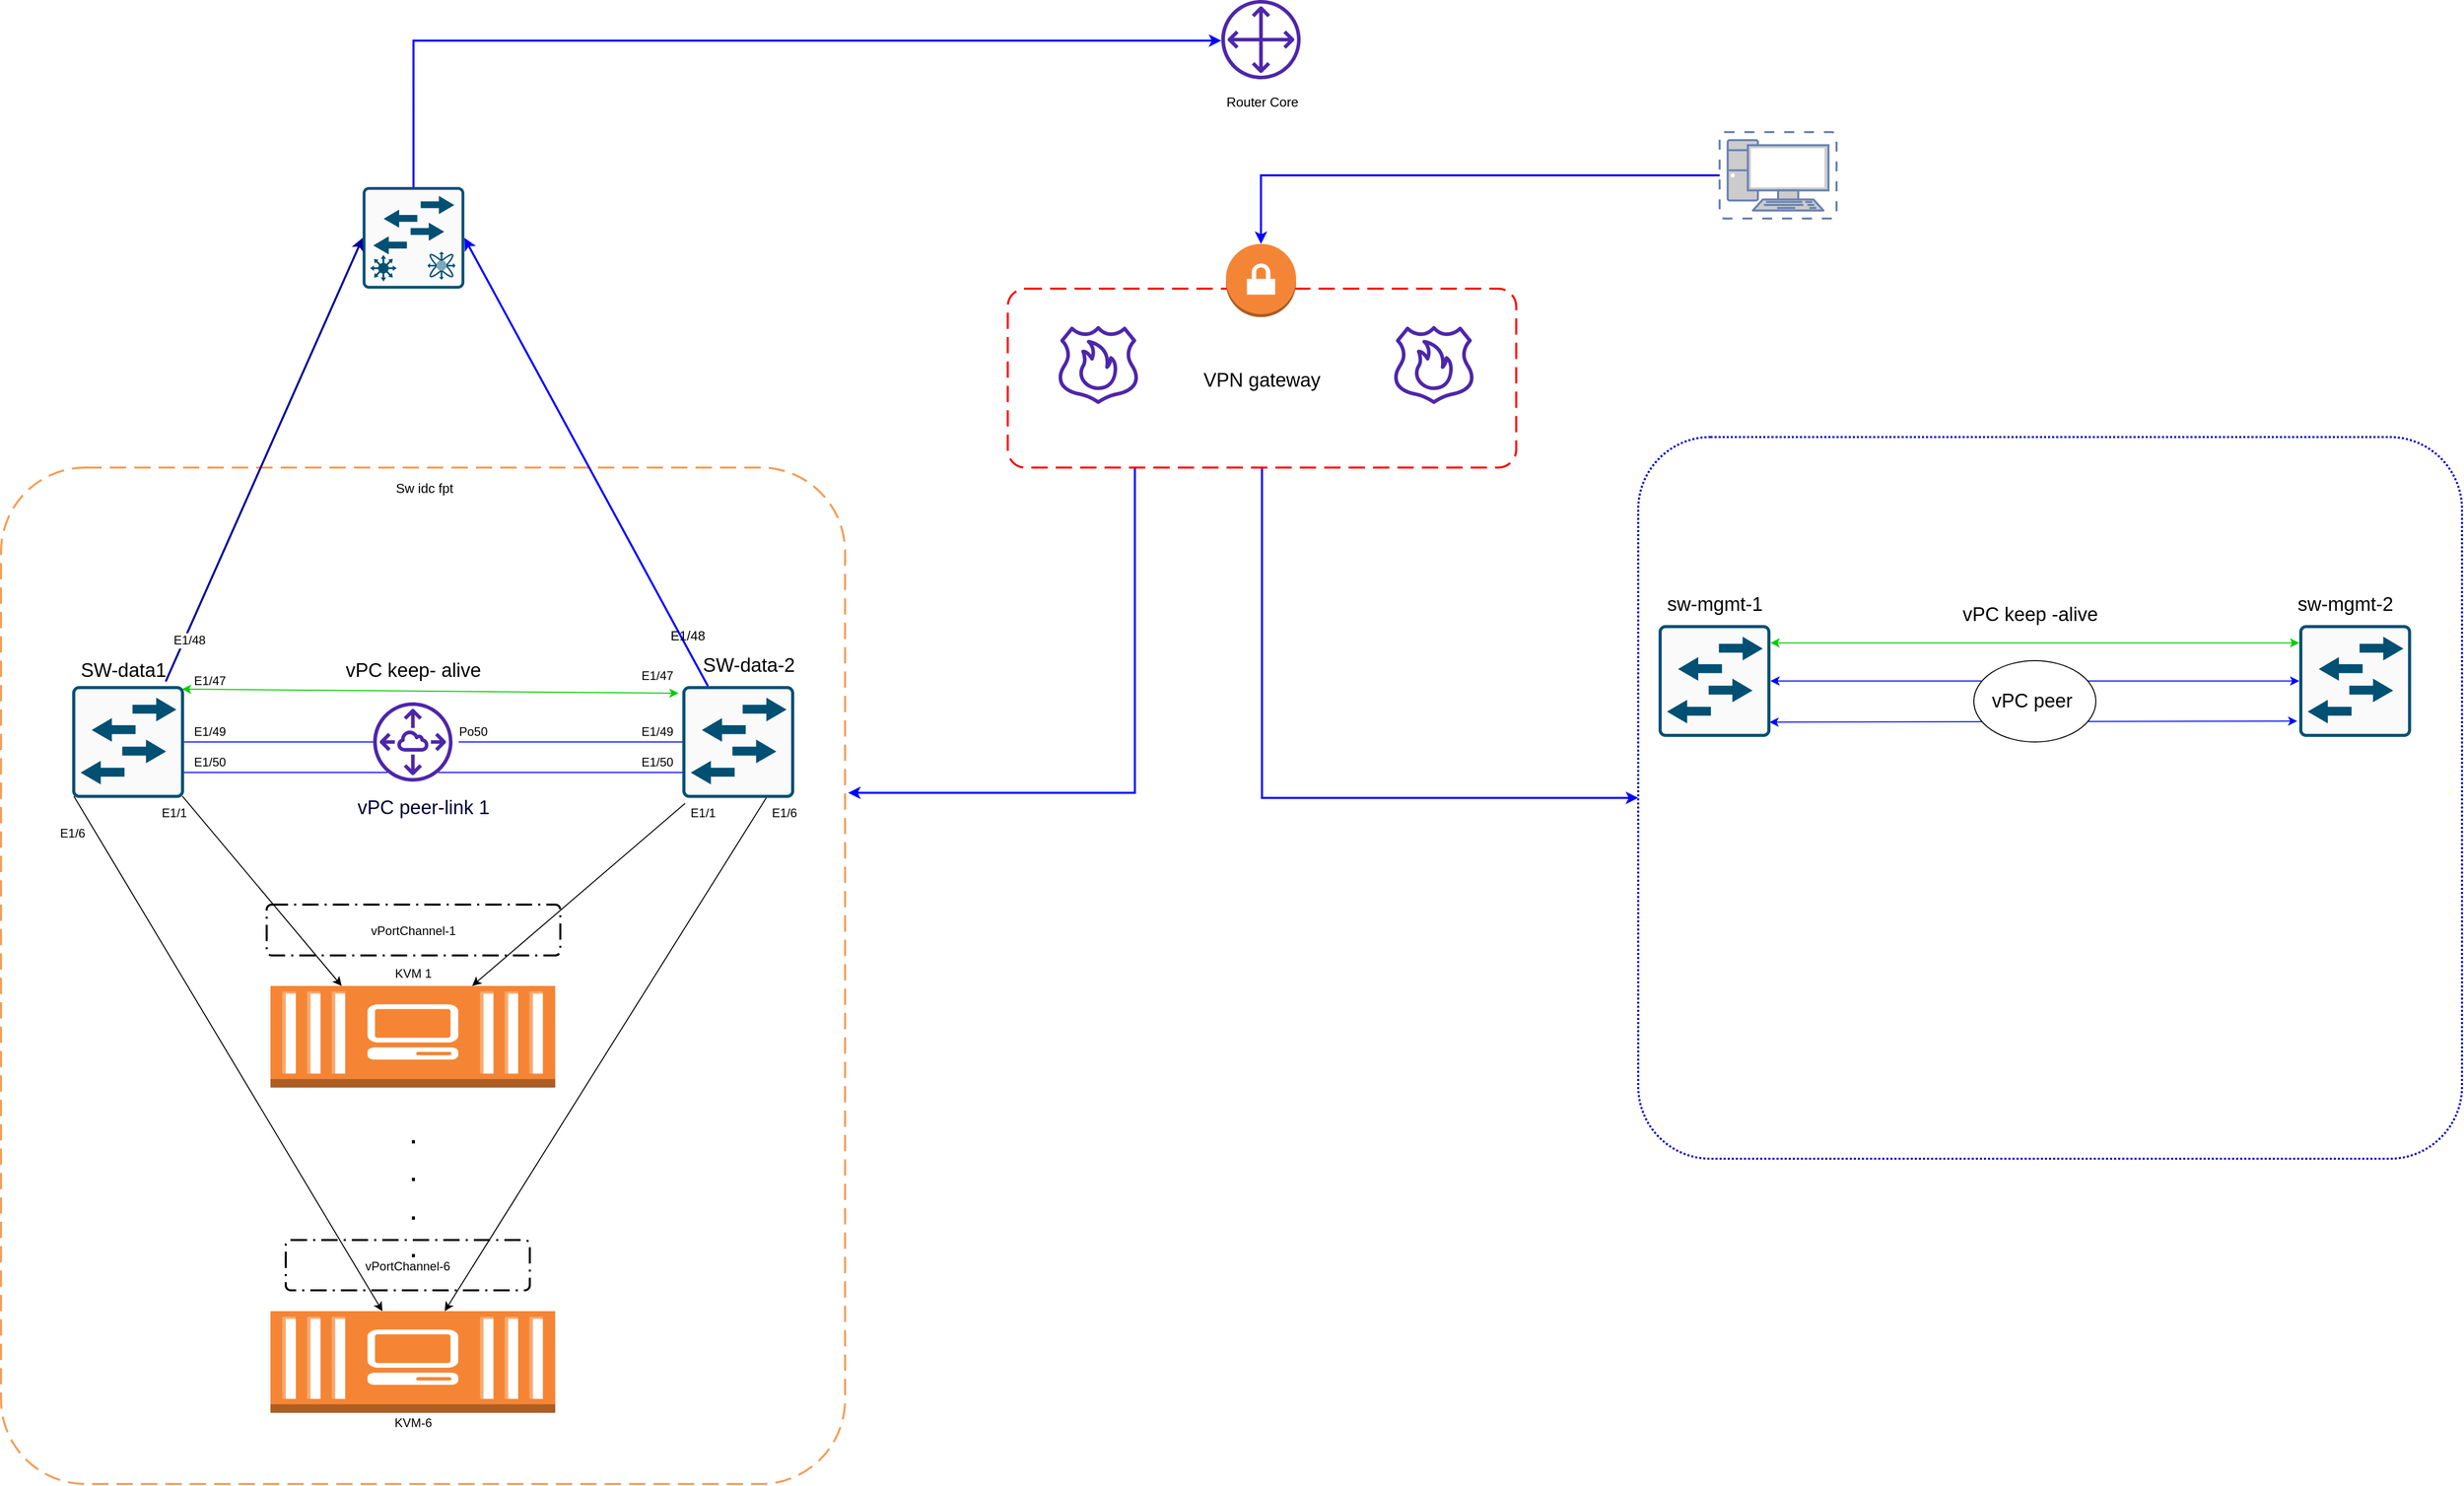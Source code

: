 <mxfile version="17.4.2" type="github">
  <diagram id="6a731a19-8d31-9384-78a2-239565b7b9f0" name="Page-1">
    <mxGraphModel dx="2121" dy="1853" grid="1" gridSize="10" guides="1" tooltips="1" connect="1" arrows="1" fold="1" page="1" pageScale="1" pageWidth="827" pageHeight="1169" background="none" math="0" shadow="0">
      <root>
        <mxCell id="0" />
        <mxCell id="1" parent="0" />
        <mxCell id="PpkC8VUCtbI2EbVheNOO-1" value="" style="rounded=1;arcSize=10;dashed=1;strokeColor=#F59D56;fillColor=none;gradientColor=none;dashPattern=8 4;strokeWidth=2;" vertex="1" parent="1">
          <mxGeometry x="-350" y="370" width="830" height="1000" as="geometry" />
        </mxCell>
        <mxCell id="PpkC8VUCtbI2EbVheNOO-47" style="edgeStyle=orthogonalEdgeStyle;rounded=0;orthogonalLoop=1;jettySize=auto;html=1;exitX=0.25;exitY=1;exitDx=0;exitDy=0;labelBackgroundColor=#000066;fontSize=13;fontColor=#000000;strokeColor=#0000FF;strokeWidth=2;" edge="1" parent="1" source="jgQcP7is1KuD3QYu7mgT-2416">
          <mxGeometry relative="1" as="geometry">
            <mxPoint x="483" y="690" as="targetPoint" />
            <Array as="points">
              <mxPoint x="765" y="690" />
              <mxPoint x="483" y="690" />
            </Array>
          </mxGeometry>
        </mxCell>
        <mxCell id="PpkC8VUCtbI2EbVheNOO-51" style="edgeStyle=orthogonalEdgeStyle;rounded=0;orthogonalLoop=1;jettySize=auto;html=1;exitX=0.5;exitY=1;exitDx=0;exitDy=0;labelBackgroundColor=#000066;fontSize=13;fontColor=#000000;strokeColor=#0000FF;strokeWidth=2;entryX=0;entryY=0.5;entryDx=0;entryDy=0;" edge="1" parent="1" source="jgQcP7is1KuD3QYu7mgT-2416" target="jgQcP7is1KuD3QYu7mgT-2439">
          <mxGeometry relative="1" as="geometry">
            <mxPoint x="890.25" y="680" as="targetPoint" />
          </mxGeometry>
        </mxCell>
        <mxCell id="jgQcP7is1KuD3QYu7mgT-2416" value="VPN gateway" style="rounded=1;arcSize=10;dashed=1;strokeColor=#ff0000;fillColor=none;gradientColor=none;dashPattern=8 4;strokeWidth=2;fontSize=19;" parent="1" vertex="1">
          <mxGeometry x="640" y="194" width="500" height="176" as="geometry" />
        </mxCell>
        <mxCell id="jgQcP7is1KuD3QYu7mgT-2417" value="" style="sketch=0;outlineConnect=0;fontColor=#232F3E;gradientColor=none;fillColor=#4D27AA;strokeColor=none;dashed=0;verticalLabelPosition=bottom;verticalAlign=top;align=center;html=1;fontSize=12;fontStyle=0;aspect=fixed;pointerEvents=1;shape=mxgraph.aws4.route_53_resolver_dns_firewall;" parent="1" vertex="1">
          <mxGeometry x="690" y="230" width="78" height="78" as="geometry" />
        </mxCell>
        <mxCell id="jgQcP7is1KuD3QYu7mgT-2418" value="" style="sketch=0;outlineConnect=0;fontColor=#232F3E;gradientColor=none;fillColor=#4D27AA;strokeColor=none;dashed=0;verticalLabelPosition=bottom;verticalAlign=top;align=center;html=1;fontSize=12;fontStyle=0;aspect=fixed;pointerEvents=1;shape=mxgraph.aws4.route_53_resolver_dns_firewall;" parent="1" vertex="1">
          <mxGeometry x="1020" y="230" width="78" height="78" as="geometry" />
        </mxCell>
        <mxCell id="jgQcP7is1KuD3QYu7mgT-2426" value="SW-data1" style="text;html=1;align=center;verticalAlign=middle;resizable=0;points=[];autosize=1;strokeColor=none;fillColor=none;fontSize=19;" parent="1" vertex="1">
          <mxGeometry x="-280" y="555" width="100" height="30" as="geometry" />
        </mxCell>
        <mxCell id="jgQcP7is1KuD3QYu7mgT-2427" value="SW-data-2" style="text;html=1;align=center;verticalAlign=middle;resizable=0;points=[];autosize=1;strokeColor=none;fillColor=none;fontSize=19;" parent="1" vertex="1">
          <mxGeometry x="330" y="550" width="110" height="30" as="geometry" />
        </mxCell>
        <mxCell id="jgQcP7is1KuD3QYu7mgT-2435" value="" style="endArrow=classic;startArrow=classic;html=1;rounded=0;fontSize=19;entryX=-0.034;entryY=0.173;entryDx=0;entryDy=0;entryPerimeter=0;fontColor=#33FF33;labelBackgroundColor=#00FF00;labelBorderColor=#00FF00;fillColor=#d5e8d4;strokeColor=#00CC00;" parent="1" edge="1">
          <mxGeometry width="50" height="50" relative="1" as="geometry">
            <mxPoint x="-172" y="588" as="sourcePoint" />
            <mxPoint x="316.26" y="592.03" as="targetPoint" />
          </mxGeometry>
        </mxCell>
        <mxCell id="jgQcP7is1KuD3QYu7mgT-2436" value="vPC keep- alive&lt;br&gt;" style="text;html=1;align=center;verticalAlign=middle;resizable=0;points=[];autosize=1;strokeColor=none;fillColor=none;fontSize=19;" parent="1" vertex="1">
          <mxGeometry x="-20" y="555" width="150" height="30" as="geometry" />
        </mxCell>
        <mxCell id="jgQcP7is1KuD3QYu7mgT-2439" value="" style="rounded=1;arcSize=10;dashed=1;fillColor=none;gradientColor=none;dashPattern=1 1;strokeWidth=2;fontSize=19;strokeColor=#0000CC;" parent="1" vertex="1">
          <mxGeometry x="1260" y="340" width="810" height="710" as="geometry" />
        </mxCell>
        <mxCell id="jgQcP7is1KuD3QYu7mgT-2442" value="sw-mgmt-1" style="text;html=1;align=center;verticalAlign=middle;resizable=0;points=[];autosize=1;strokeColor=none;fillColor=none;fontSize=19;" parent="1" vertex="1">
          <mxGeometry x="1280" y="490" width="110" height="30" as="geometry" />
        </mxCell>
        <mxCell id="jgQcP7is1KuD3QYu7mgT-2443" value="sw-mgmt-2" style="text;html=1;align=center;verticalAlign=middle;resizable=0;points=[];autosize=1;strokeColor=none;fillColor=none;fontSize=19;" parent="1" vertex="1">
          <mxGeometry x="1900" y="490" width="110" height="30" as="geometry" />
        </mxCell>
        <mxCell id="jgQcP7is1KuD3QYu7mgT-2447" value="" style="endArrow=classic;startArrow=classic;html=1;rounded=0;fontSize=19;exitX=1;exitY=0.5;exitDx=0;exitDy=0;exitPerimeter=0;entryX=0;entryY=0.5;entryDx=0;entryDy=0;entryPerimeter=0;strokeColor=#0000FF;" parent="1" edge="1" target="PpkC8VUCtbI2EbVheNOO-36" source="PpkC8VUCtbI2EbVheNOO-35">
          <mxGeometry width="50" height="50" relative="1" as="geometry">
            <mxPoint x="1394" y="599.172" as="sourcePoint" />
            <mxPoint x="1910" y="585.828" as="targetPoint" />
          </mxGeometry>
        </mxCell>
        <mxCell id="jgQcP7is1KuD3QYu7mgT-2448" value="" style="endArrow=classic;startArrow=classic;html=1;rounded=0;fontSize=19;exitX=0.991;exitY=0.868;exitDx=0;exitDy=0;exitPerimeter=0;entryX=-0.018;entryY=0.859;entryDx=0;entryDy=0;entryPerimeter=0;strokeColor=#0000FF;" parent="1" edge="1" target="PpkC8VUCtbI2EbVheNOO-36" source="PpkC8VUCtbI2EbVheNOO-35">
          <mxGeometry width="50" height="50" relative="1" as="geometry">
            <mxPoint x="1394" y="628.172" as="sourcePoint" />
            <mxPoint x="1910" y="614.828" as="targetPoint" />
          </mxGeometry>
        </mxCell>
        <mxCell id="jgQcP7is1KuD3QYu7mgT-2450" value="vPC peer&amp;nbsp;" style="ellipse;whiteSpace=wrap;html=1;fontSize=19;" parent="1" vertex="1">
          <mxGeometry x="1590" y="560" width="120" height="80" as="geometry" />
        </mxCell>
        <mxCell id="jgQcP7is1KuD3QYu7mgT-2451" value="" style="endArrow=classic;startArrow=classic;html=1;rounded=0;fontSize=19;entryX=0;entryY=0.25;entryDx=0;entryDy=0;entryPerimeter=0;exitX=1;exitY=0.25;exitDx=0;exitDy=0;exitPerimeter=0;strokeColor=#00CC00;" parent="1" edge="1">
          <mxGeometry width="50" height="50" relative="1" as="geometry">
            <mxPoint x="1390" y="542.5" as="sourcePoint" />
            <mxPoint x="1910" y="542.5" as="targetPoint" />
          </mxGeometry>
        </mxCell>
        <mxCell id="jgQcP7is1KuD3QYu7mgT-2452" value="vPC keep -alive&lt;br&gt;" style="text;html=1;align=center;verticalAlign=middle;resizable=0;points=[];autosize=1;strokeColor=none;fillColor=none;fontSize=19;" parent="1" vertex="1">
          <mxGeometry x="1570" y="500" width="150" height="30" as="geometry" />
        </mxCell>
        <mxCell id="jgQcP7is1KuD3QYu7mgT-2457" value="" style="sketch=0;outlineConnect=0;fontColor=#232F3E;gradientColor=none;fillColor=#4D27AA;strokeColor=none;dashed=0;verticalLabelPosition=bottom;verticalAlign=top;align=center;html=1;fontSize=12;fontStyle=0;aspect=fixed;pointerEvents=1;shape=mxgraph.aws4.customer_gateway;" parent="1" vertex="1">
          <mxGeometry x="850" y="-90" width="78" height="78" as="geometry" />
        </mxCell>
        <mxCell id="PpkC8VUCtbI2EbVheNOO-45" value="" style="edgeStyle=orthogonalEdgeStyle;rounded=0;orthogonalLoop=1;jettySize=auto;html=1;labelBackgroundColor=#000066;fontSize=13;fontColor=#000000;strokeColor=#0000FF;strokeWidth=2;entryX=0.5;entryY=0;entryDx=0;entryDy=0;entryPerimeter=0;" edge="1" parent="1" source="jgQcP7is1KuD3QYu7mgT-2462" target="PpkC8VUCtbI2EbVheNOO-43">
          <mxGeometry relative="1" as="geometry">
            <mxPoint x="1242.5" y="82.5" as="targetPoint" />
          </mxGeometry>
        </mxCell>
        <mxCell id="jgQcP7is1KuD3QYu7mgT-2462" value="" style="fontColor=#0066CC;verticalAlign=top;verticalLabelPosition=bottom;labelPosition=center;align=center;html=1;outlineConnect=0;fillColor=#CCCCCC;strokeColor=#6881B3;gradientColor=none;gradientDirection=north;strokeWidth=2;shape=mxgraph.networks.virtual_pc;fontSize=19;" parent="1" vertex="1">
          <mxGeometry x="1340" y="40" width="115" height="85" as="geometry" />
        </mxCell>
        <mxCell id="jgQcP7is1KuD3QYu7mgT-2464" value="" style="sketch=0;points=[[0.015,0.015,0],[0.985,0.015,0],[0.985,0.985,0],[0.015,0.985,0],[0.25,0,0],[0.5,0,0],[0.75,0,0],[1,0.25,0],[1,0.5,0],[1,0.75,0],[0.75,1,0],[0.5,1,0],[0.25,1,0],[0,0.75,0],[0,0.5,0],[0,0.25,0]];verticalLabelPosition=bottom;html=1;verticalAlign=top;aspect=fixed;align=center;pointerEvents=1;shape=mxgraph.cisco19.rect;prIcon=l2_switch;fillColor=#FAFAFA;strokeColor=#005073;fontSize=19;fontColor=#33FF33;" parent="1" vertex="1">
          <mxGeometry x="-280" y="585" width="110" height="110" as="geometry" />
        </mxCell>
        <mxCell id="jgQcP7is1KuD3QYu7mgT-2466" value="" style="sketch=0;points=[[0.015,0.015,0],[0.985,0.015,0],[0.985,0.985,0],[0.015,0.985,0],[0.25,0,0],[0.5,0,0],[0.75,0,0],[1,0.25,0],[1,0.5,0],[1,0.75,0],[0.75,1,0],[0.5,1,0],[0.25,1,0],[0,0.75,0],[0,0.5,0],[0,0.25,0]];verticalLabelPosition=bottom;html=1;verticalAlign=top;aspect=fixed;align=center;pointerEvents=1;shape=mxgraph.cisco19.rect;prIcon=l2_switch;fillColor=#FAFAFA;strokeColor=#005073;fontSize=19;fontColor=#33FF33;" parent="1" vertex="1">
          <mxGeometry x="320" y="585" width="110" height="110" as="geometry" />
        </mxCell>
        <mxCell id="jgQcP7is1KuD3QYu7mgT-2473" value="" style="sketch=0;outlineConnect=0;fontColor=#232F3E;gradientColor=none;fillColor=#4D27AA;strokeColor=none;dashed=0;verticalLabelPosition=bottom;verticalAlign=top;align=center;html=1;fontSize=12;fontStyle=0;aspect=fixed;pointerEvents=1;shape=mxgraph.aws4.peering;" parent="1" vertex="1">
          <mxGeometry x="16" y="601" width="78" height="78" as="geometry" />
        </mxCell>
        <mxCell id="jgQcP7is1KuD3QYu7mgT-2474" value="" style="endArrow=none;html=1;rounded=0;labelBackgroundColor=#00FF00;labelBorderColor=#00FF00;fontSize=19;fontColor=#33FF33;strokeColor=#0000FF;exitX=1;exitY=0.5;exitDx=0;exitDy=0;exitPerimeter=0;" parent="1" source="jgQcP7is1KuD3QYu7mgT-2464" target="jgQcP7is1KuD3QYu7mgT-2473" edge="1">
          <mxGeometry width="50" height="50" relative="1" as="geometry">
            <mxPoint x="-120" y="670" as="sourcePoint" />
            <mxPoint x="-70" y="620" as="targetPoint" />
          </mxGeometry>
        </mxCell>
        <mxCell id="jgQcP7is1KuD3QYu7mgT-2475" value="" style="endArrow=none;html=1;rounded=0;labelBackgroundColor=#00FF00;labelBorderColor=#00FF00;fontSize=19;fontColor=#33FF33;strokeColor=#0000FF;entryX=0;entryY=0.5;entryDx=0;entryDy=0;entryPerimeter=0;exitX=1.077;exitY=0.5;exitDx=0;exitDy=0;exitPerimeter=0;" parent="1" source="jgQcP7is1KuD3QYu7mgT-2473" target="jgQcP7is1KuD3QYu7mgT-2466" edge="1">
          <mxGeometry width="50" height="50" relative="1" as="geometry">
            <mxPoint x="140" y="670" as="sourcePoint" />
            <mxPoint x="190" y="620" as="targetPoint" />
          </mxGeometry>
        </mxCell>
        <mxCell id="jgQcP7is1KuD3QYu7mgT-2476" value="" style="endArrow=none;html=1;rounded=0;labelBackgroundColor=#00FF00;labelBorderColor=#00FF00;fontSize=19;fontColor=#33FF33;strokeColor=#0000FF;" parent="1" edge="1">
          <mxGeometry width="50" height="50" relative="1" as="geometry">
            <mxPoint x="-170" y="670" as="sourcePoint" />
            <mxPoint x="30" y="670" as="targetPoint" />
          </mxGeometry>
        </mxCell>
        <mxCell id="jgQcP7is1KuD3QYu7mgT-2478" value="" style="endArrow=none;html=1;rounded=0;labelBackgroundColor=#00FF00;labelBorderColor=#00FF00;fontSize=19;fontColor=#33FF33;strokeColor=#0000FF;" parent="1" edge="1">
          <mxGeometry width="50" height="50" relative="1" as="geometry">
            <mxPoint x="80" y="670" as="sourcePoint" />
            <mxPoint x="320" y="670" as="targetPoint" />
          </mxGeometry>
        </mxCell>
        <mxCell id="jgQcP7is1KuD3QYu7mgT-2479" value="&lt;font color=&quot;#000033&quot;&gt;vPC peer-link 1&lt;/font&gt;" style="text;html=1;align=center;verticalAlign=middle;resizable=0;points=[];autosize=1;strokeColor=none;fillColor=none;fontSize=19;fontColor=#33FF33;" parent="1" vertex="1">
          <mxGeometry x="-10" y="690" width="150" height="30" as="geometry" />
        </mxCell>
        <mxCell id="PpkC8VUCtbI2EbVheNOO-2" value="E1/47" style="text;html=1;align=center;verticalAlign=middle;resizable=0;points=[];autosize=1;strokeColor=none;fillColor=none;" vertex="1" parent="1">
          <mxGeometry x="-170" y="570" width="50" height="20" as="geometry" />
        </mxCell>
        <mxCell id="PpkC8VUCtbI2EbVheNOO-3" value="E1/47" style="text;html=1;align=center;verticalAlign=middle;resizable=0;points=[];autosize=1;strokeColor=none;fillColor=none;" vertex="1" parent="1">
          <mxGeometry x="270" y="565" width="50" height="20" as="geometry" />
        </mxCell>
        <mxCell id="PpkC8VUCtbI2EbVheNOO-4" value="E1/49" style="text;html=1;align=center;verticalAlign=middle;resizable=0;points=[];autosize=1;strokeColor=none;fillColor=none;" vertex="1" parent="1">
          <mxGeometry x="-170" y="620" width="50" height="20" as="geometry" />
        </mxCell>
        <mxCell id="PpkC8VUCtbI2EbVheNOO-5" value="E1/49" style="text;html=1;align=center;verticalAlign=middle;resizable=0;points=[];autosize=1;strokeColor=none;fillColor=none;" vertex="1" parent="1">
          <mxGeometry x="270" y="620" width="50" height="20" as="geometry" />
        </mxCell>
        <mxCell id="PpkC8VUCtbI2EbVheNOO-6" value="E1/50" style="text;html=1;align=center;verticalAlign=middle;resizable=0;points=[];autosize=1;strokeColor=none;fillColor=none;" vertex="1" parent="1">
          <mxGeometry x="-170" y="650" width="50" height="20" as="geometry" />
        </mxCell>
        <mxCell id="PpkC8VUCtbI2EbVheNOO-7" value="E1/50" style="text;html=1;align=center;verticalAlign=middle;resizable=0;points=[];autosize=1;strokeColor=none;fillColor=none;" vertex="1" parent="1">
          <mxGeometry x="270" y="650" width="50" height="20" as="geometry" />
        </mxCell>
        <mxCell id="PpkC8VUCtbI2EbVheNOO-9" value="Po50" style="text;html=1;align=center;verticalAlign=middle;resizable=0;points=[];autosize=1;strokeColor=none;fillColor=none;" vertex="1" parent="1">
          <mxGeometry x="94" y="620" width="40" height="20" as="geometry" />
        </mxCell>
        <mxCell id="PpkC8VUCtbI2EbVheNOO-10" value="" style="outlineConnect=0;dashed=0;verticalLabelPosition=bottom;verticalAlign=top;align=center;html=1;shape=mxgraph.aws3.ec2_compute_container_3;fillColor=#F58534;gradientColor=none;" vertex="1" parent="1">
          <mxGeometry x="-85" y="880" width="280" height="100" as="geometry" />
        </mxCell>
        <mxCell id="PpkC8VUCtbI2EbVheNOO-11" value="KVM 1" style="text;html=1;align=center;verticalAlign=middle;resizable=0;points=[];autosize=1;strokeColor=none;fillColor=none;" vertex="1" parent="1">
          <mxGeometry x="30" y="857.5" width="50" height="20" as="geometry" />
        </mxCell>
        <mxCell id="PpkC8VUCtbI2EbVheNOO-13" value="" style="endArrow=classic;html=1;rounded=0;entryX=0.25;entryY=0;entryDx=0;entryDy=0;entryPerimeter=0;exitX=0.985;exitY=0.985;exitDx=0;exitDy=0;exitPerimeter=0;" edge="1" parent="1" source="jgQcP7is1KuD3QYu7mgT-2464" target="PpkC8VUCtbI2EbVheNOO-10">
          <mxGeometry width="50" height="50" relative="1" as="geometry">
            <mxPoint x="110" y="810" as="sourcePoint" />
            <mxPoint x="160" y="760" as="targetPoint" />
          </mxGeometry>
        </mxCell>
        <mxCell id="PpkC8VUCtbI2EbVheNOO-15" value="" style="endArrow=classic;html=1;rounded=0;exitX=0.025;exitY=1.049;exitDx=0;exitDy=0;exitPerimeter=0;" edge="1" parent="1" source="jgQcP7is1KuD3QYu7mgT-2466" target="PpkC8VUCtbI2EbVheNOO-10">
          <mxGeometry width="50" height="50" relative="1" as="geometry">
            <mxPoint x="150" y="870" as="sourcePoint" />
            <mxPoint x="200" y="820" as="targetPoint" />
          </mxGeometry>
        </mxCell>
        <mxCell id="PpkC8VUCtbI2EbVheNOO-16" value="E1/1&lt;br&gt;" style="text;html=1;align=center;verticalAlign=middle;resizable=0;points=[];autosize=1;strokeColor=none;fillColor=none;" vertex="1" parent="1">
          <mxGeometry x="-200" y="700" width="40" height="20" as="geometry" />
        </mxCell>
        <mxCell id="PpkC8VUCtbI2EbVheNOO-17" value="E1/1&lt;br&gt;" style="text;html=1;align=center;verticalAlign=middle;resizable=0;points=[];autosize=1;strokeColor=none;fillColor=none;" vertex="1" parent="1">
          <mxGeometry x="320" y="700" width="40" height="20" as="geometry" />
        </mxCell>
        <mxCell id="PpkC8VUCtbI2EbVheNOO-18" value="vPortChannel-1" style="rounded=1;arcSize=10;dashed=1;fillColor=none;gradientColor=none;dashPattern=8 3 1 3;strokeWidth=2;" vertex="1" parent="1">
          <mxGeometry x="-88.75" y="800" width="288.75" height="50" as="geometry" />
        </mxCell>
        <mxCell id="PpkC8VUCtbI2EbVheNOO-21" value="" style="outlineConnect=0;dashed=0;verticalLabelPosition=bottom;verticalAlign=top;align=center;html=1;shape=mxgraph.aws3.ec2_compute_container_3;fillColor=#F58534;gradientColor=none;" vertex="1" parent="1">
          <mxGeometry x="-85" y="1200" width="280" height="100" as="geometry" />
        </mxCell>
        <mxCell id="PpkC8VUCtbI2EbVheNOO-22" value="KVM-6" style="text;html=1;align=center;verticalAlign=middle;resizable=0;points=[];autosize=1;strokeColor=none;fillColor=none;" vertex="1" parent="1">
          <mxGeometry x="30" y="1300" width="50" height="20" as="geometry" />
        </mxCell>
        <mxCell id="PpkC8VUCtbI2EbVheNOO-23" value=".&lt;br style=&quot;font-size: 31px;&quot;&gt;.&lt;br style=&quot;font-size: 31px;&quot;&gt;.&lt;br style=&quot;font-size: 31px;&quot;&gt;." style="text;html=1;align=center;verticalAlign=middle;resizable=0;points=[];autosize=1;strokeColor=none;fillColor=#FFFFFF;strokeWidth=1;fontSize=31;" vertex="1" parent="1">
          <mxGeometry x="45" y="1005" width="20" height="150" as="geometry" />
        </mxCell>
        <mxCell id="PpkC8VUCtbI2EbVheNOO-25" value="" style="endArrow=classic;html=1;rounded=0;fontSize=24;exitX=0.015;exitY=0.985;exitDx=0;exitDy=0;exitPerimeter=0;" edge="1" parent="1" source="jgQcP7is1KuD3QYu7mgT-2464" target="PpkC8VUCtbI2EbVheNOO-21">
          <mxGeometry width="50" height="50" relative="1" as="geometry">
            <mxPoint x="-270" y="890" as="sourcePoint" />
            <mxPoint x="-220" y="840" as="targetPoint" />
          </mxGeometry>
        </mxCell>
        <mxCell id="PpkC8VUCtbI2EbVheNOO-26" value="E1/6" style="text;html=1;align=center;verticalAlign=middle;resizable=0;points=[];autosize=1;strokeColor=none;fillColor=none;fontSize=12;" vertex="1" parent="1">
          <mxGeometry x="-300" y="720" width="40" height="20" as="geometry" />
        </mxCell>
        <mxCell id="PpkC8VUCtbI2EbVheNOO-27" value="" style="endArrow=classic;html=1;rounded=0;fontSize=12;exitX=0.75;exitY=1;exitDx=0;exitDy=0;exitPerimeter=0;" edge="1" parent="1" source="jgQcP7is1KuD3QYu7mgT-2466" target="PpkC8VUCtbI2EbVheNOO-21">
          <mxGeometry width="50" height="50" relative="1" as="geometry">
            <mxPoint x="260" y="907.5" as="sourcePoint" />
            <mxPoint x="310" y="857.5" as="targetPoint" />
          </mxGeometry>
        </mxCell>
        <mxCell id="PpkC8VUCtbI2EbVheNOO-28" value="E1/6" style="text;html=1;align=center;verticalAlign=middle;resizable=0;points=[];autosize=1;strokeColor=none;fillColor=none;fontSize=12;" vertex="1" parent="1">
          <mxGeometry x="400" y="700" width="40" height="20" as="geometry" />
        </mxCell>
        <mxCell id="PpkC8VUCtbI2EbVheNOO-29" value="vPortChannel-6" style="rounded=1;arcSize=10;dashed=1;fillColor=none;gradientColor=none;dashPattern=8 3 1 3;strokeWidth=2;fontSize=12;" vertex="1" parent="1">
          <mxGeometry x="-70" y="1130" width="240" height="49.5" as="geometry" />
        </mxCell>
        <mxCell id="PpkC8VUCtbI2EbVheNOO-41" style="edgeStyle=orthogonalEdgeStyle;rounded=0;orthogonalLoop=1;jettySize=auto;html=1;exitX=0.5;exitY=0;exitDx=0;exitDy=0;exitPerimeter=0;labelBackgroundColor=#000066;fontSize=13;fontColor=#000000;strokeColor=#0000FF;strokeWidth=2;" edge="1" parent="1" source="PpkC8VUCtbI2EbVheNOO-31" target="jgQcP7is1KuD3QYu7mgT-2457">
          <mxGeometry relative="1" as="geometry">
            <Array as="points">
              <mxPoint x="56" y="-50" />
            </Array>
          </mxGeometry>
        </mxCell>
        <mxCell id="PpkC8VUCtbI2EbVheNOO-31" value="" style="sketch=0;points=[[0.015,0.015,0],[0.985,0.015,0],[0.985,0.985,0],[0.015,0.985,0],[0.25,0,0],[0.5,0,0],[0.75,0,0],[1,0.25,0],[1,0.5,0],[1,0.75,0],[0.75,1,0],[0.5,1,0],[0.25,1,0],[0,0.75,0],[0,0.5,0],[0,0.25,0]];verticalLabelPosition=bottom;html=1;verticalAlign=top;aspect=fixed;align=center;pointerEvents=1;shape=mxgraph.cisco19.rect;prIcon=layer3_nexus_5k_switch;fillColor=#FAFAFA;strokeColor=#005073;fontSize=12;" vertex="1" parent="1">
          <mxGeometry x="5.63" y="94" width="100" height="100" as="geometry" />
        </mxCell>
        <mxCell id="PpkC8VUCtbI2EbVheNOO-32" value="" style="endArrow=classic;html=1;rounded=0;fontSize=12;entryX=0;entryY=0.5;entryDx=0;entryDy=0;entryPerimeter=0;exitX=0.836;exitY=-0.041;exitDx=0;exitDy=0;exitPerimeter=0;fontColor=#000066;labelBackgroundColor=#000066;strokeColor=#000099;strokeWidth=2;" edge="1" parent="1" source="jgQcP7is1KuD3QYu7mgT-2464" target="PpkC8VUCtbI2EbVheNOO-31">
          <mxGeometry width="50" height="50" relative="1" as="geometry">
            <mxPoint x="-88.75" y="520" as="sourcePoint" />
            <mxPoint x="-38.75" y="470" as="targetPoint" />
          </mxGeometry>
        </mxCell>
        <mxCell id="PpkC8VUCtbI2EbVheNOO-33" value="E1/48" style="text;html=1;align=center;verticalAlign=middle;resizable=0;points=[];autosize=1;strokeColor=none;fillColor=none;fontSize=12;fontColor=#000000;labelBackgroundColor=#FFFFFF;" vertex="1" parent="1">
          <mxGeometry x="-190" y="530" width="50" height="20" as="geometry" />
        </mxCell>
        <mxCell id="PpkC8VUCtbI2EbVheNOO-34" value="Sw idc fpt" style="text;html=1;align=center;verticalAlign=middle;resizable=0;points=[];autosize=1;strokeColor=none;fillColor=none;fontSize=13;fontColor=#000000;" vertex="1" parent="1">
          <mxGeometry x="31" y="380" width="70" height="20" as="geometry" />
        </mxCell>
        <mxCell id="PpkC8VUCtbI2EbVheNOO-35" value="" style="sketch=0;points=[[0.015,0.015,0],[0.985,0.015,0],[0.985,0.985,0],[0.015,0.985,0],[0.25,0,0],[0.5,0,0],[0.75,0,0],[1,0.25,0],[1,0.5,0],[1,0.75,0],[0.75,1,0],[0.5,1,0],[0.25,1,0],[0,0.75,0],[0,0.5,0],[0,0.25,0]];verticalLabelPosition=bottom;html=1;verticalAlign=top;aspect=fixed;align=center;pointerEvents=1;shape=mxgraph.cisco19.rect;prIcon=l2_switch;fillColor=#FAFAFA;strokeColor=#005073;fontSize=19;fontColor=#33FF33;" vertex="1" parent="1">
          <mxGeometry x="1280" y="525" width="110" height="110" as="geometry" />
        </mxCell>
        <mxCell id="PpkC8VUCtbI2EbVheNOO-36" value="" style="sketch=0;points=[[0.015,0.015,0],[0.985,0.015,0],[0.985,0.985,0],[0.015,0.985,0],[0.25,0,0],[0.5,0,0],[0.75,0,0],[1,0.25,0],[1,0.5,0],[1,0.75,0],[0.75,1,0],[0.5,1,0],[0.25,1,0],[0,0.75,0],[0,0.5,0],[0,0.25,0]];verticalLabelPosition=bottom;html=1;verticalAlign=top;aspect=fixed;align=center;pointerEvents=1;shape=mxgraph.cisco19.rect;prIcon=l2_switch;fillColor=#FAFAFA;strokeColor=#005073;fontSize=19;fontColor=#33FF33;" vertex="1" parent="1">
          <mxGeometry x="1910" y="525" width="110" height="110" as="geometry" />
        </mxCell>
        <mxCell id="PpkC8VUCtbI2EbVheNOO-38" value="" style="endArrow=classic;html=1;rounded=0;labelBackgroundColor=#000066;fontSize=13;fontColor=#000000;strokeColor=#0000FF;strokeWidth=2;entryX=1;entryY=0.5;entryDx=0;entryDy=0;entryPerimeter=0;" edge="1" parent="1" source="jgQcP7is1KuD3QYu7mgT-2466" target="PpkC8VUCtbI2EbVheNOO-31">
          <mxGeometry width="50" height="50" relative="1" as="geometry">
            <mxPoint x="210" y="470" as="sourcePoint" />
            <mxPoint x="120" y="300" as="targetPoint" />
          </mxGeometry>
        </mxCell>
        <mxCell id="PpkC8VUCtbI2EbVheNOO-40" value="E1/48" style="text;html=1;align=center;verticalAlign=middle;resizable=0;points=[];autosize=1;strokeColor=none;fillColor=none;fontSize=13;fontColor=#000000;" vertex="1" parent="1">
          <mxGeometry x="300" y="525" width="50" height="20" as="geometry" />
        </mxCell>
        <mxCell id="PpkC8VUCtbI2EbVheNOO-42" value="Router Core" style="text;html=1;align=center;verticalAlign=middle;resizable=0;points=[];autosize=1;strokeColor=none;fillColor=none;fontSize=13;fontColor=#000000;" vertex="1" parent="1">
          <mxGeometry x="845" width="90" height="20" as="geometry" />
        </mxCell>
        <mxCell id="PpkC8VUCtbI2EbVheNOO-43" value="" style="outlineConnect=0;dashed=0;verticalLabelPosition=bottom;verticalAlign=top;align=center;html=1;shape=mxgraph.aws3.vpn_gateway;fillColor=#F58536;gradientColor=none;labelBackgroundColor=#FFFFFF;fontSize=13;fontColor=#000000;strokeColor=#0000CC;strokeWidth=1;" vertex="1" parent="1">
          <mxGeometry x="854.5" y="150" width="69" height="72" as="geometry" />
        </mxCell>
      </root>
    </mxGraphModel>
  </diagram>
</mxfile>
